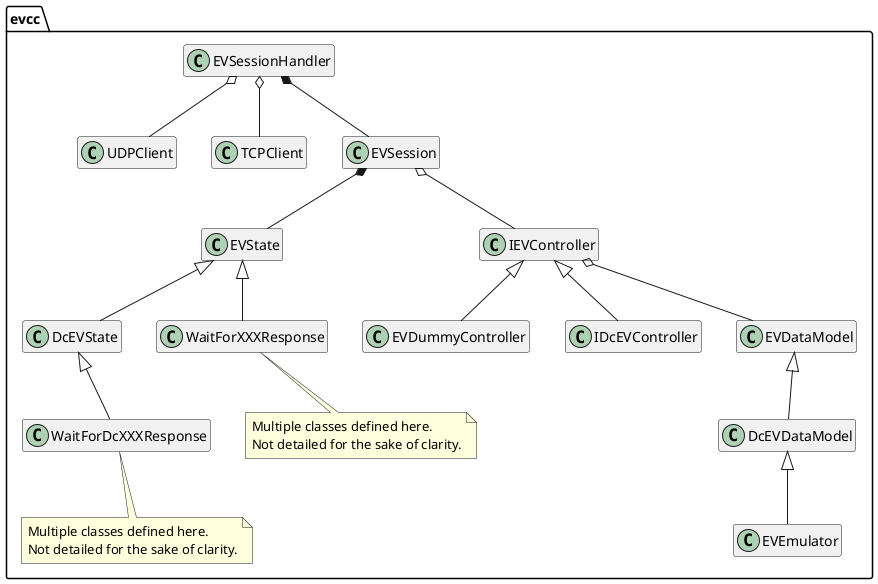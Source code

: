 @startuml evcc

package evcc {

    class EVState{}
    class DcEVState{}
    class WaitForXXXResponse {}
    note bottom: Multiple classes defined here. \nNot detailed for the sake of clarity.
    EVState <|-- DcEVState
    EVState <|-- WaitForXXXResponse
    class WaitForDcXXXResponse {}
    note bottom: Multiple classes defined here. \nNot detailed for the sake of clarity.
    DcEVState <|-- WaitForDcXXXResponse

    class UDPClient {}
    class TCPClient {}

    class IEVController {}
    class EVDummyController {}
    class IDcEVController {}

    class EVDataModel {}
    class DcEVDataModel {}
    class EVEmulator {}

    IEVController <|-- EVDummyController
    IEVController <|-- IDcEVController
    EVDataModel <|-- DcEVDataModel
    DcEVDataModel <|-- EVEmulator

    IEVController o-- EVDataModel

    class EVSession {}
    EVSession o-- IEVController
    EVSession *-- EVState
    class EVSessionHandler {}

    EVSessionHandler *-- EVSession
    EVSessionHandler o-- UDPClient
    EVSessionHandler o-- TCPClient


}

hide empty members

@enduml